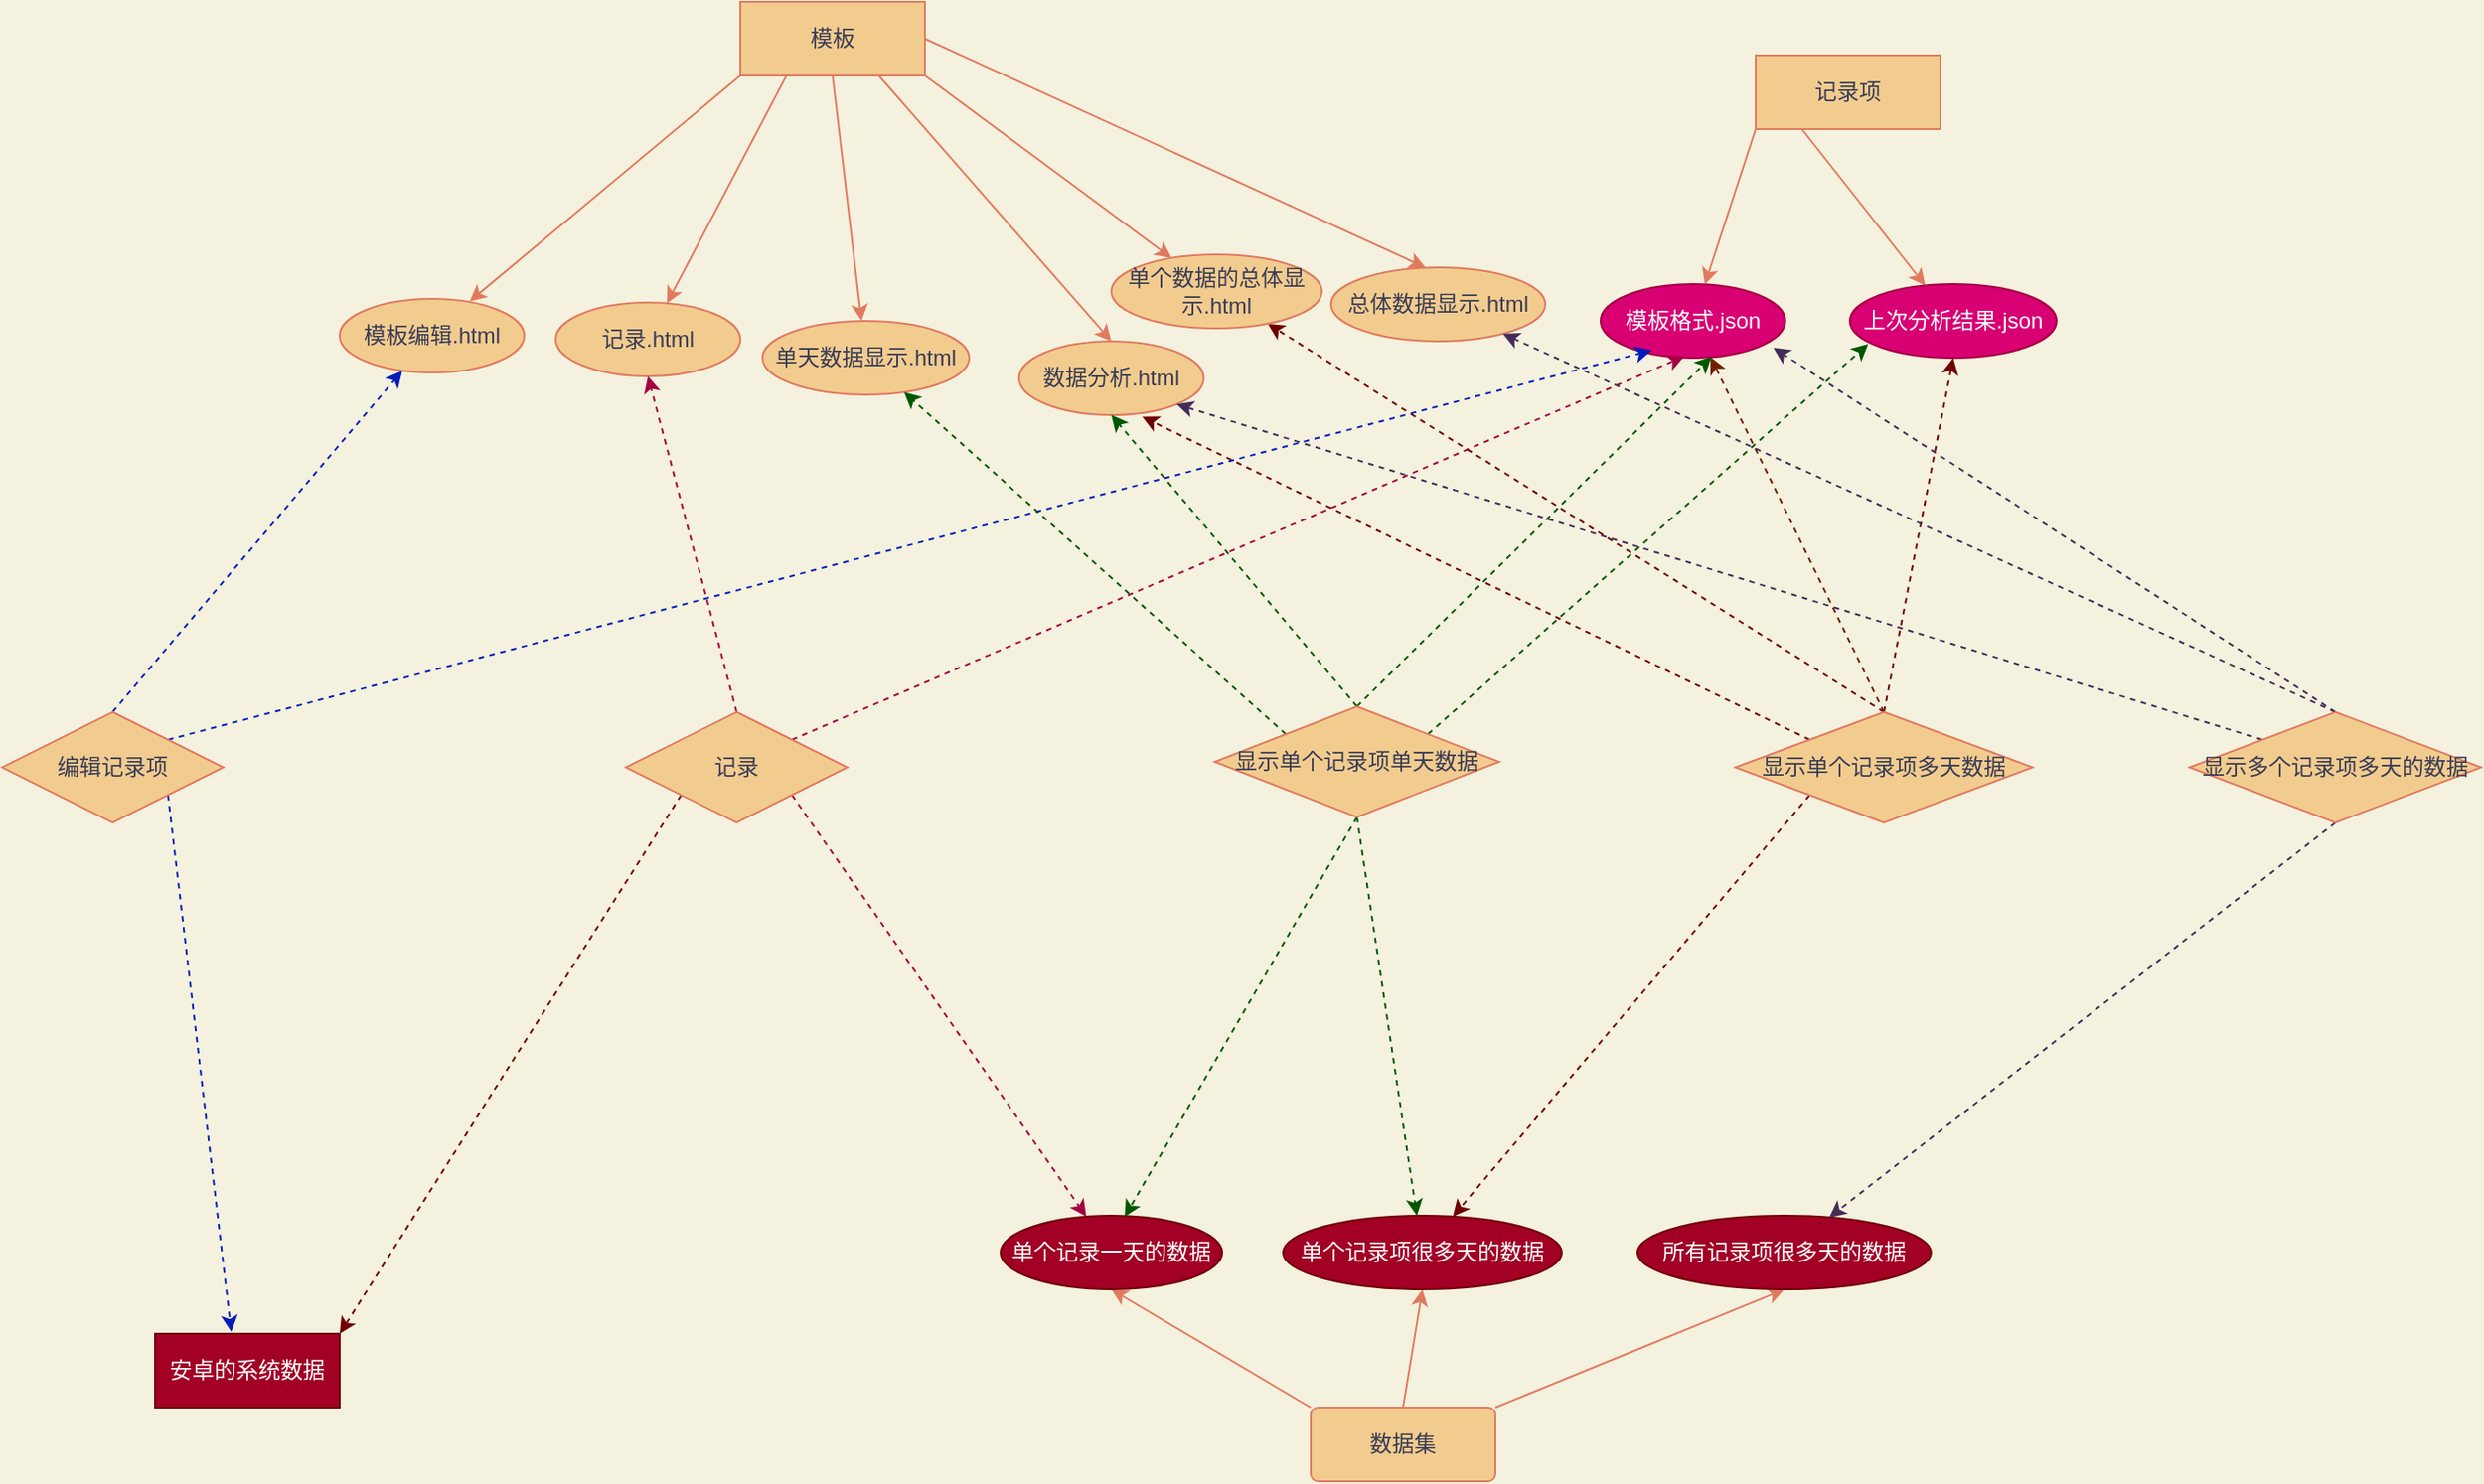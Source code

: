 <mxfile version="13.9.9" type="device"><diagram id="exTjilfBtq1SMOQJMK-v" name="第 1 页"><mxGraphModel dx="1394" dy="1312" grid="0" gridSize="10" guides="1" tooltips="1" connect="1" arrows="1" fold="1" page="0" pageScale="1" pageWidth="827" pageHeight="1169" background="#F4F1DE" math="0" shadow="0"><root><mxCell id="0"/><mxCell id="1" parent="0"/><mxCell id="vbub4yWCvqMmQxIefjcv-10" style="rounded=1;sketch=0;orthogonalLoop=1;jettySize=auto;html=1;exitX=0;exitY=1;exitDx=0;exitDy=0;entryX=0.704;entryY=0.035;entryDx=0;entryDy=0;entryPerimeter=0;strokeColor=#E07A5F;fillColor=#F2CC8F;fontColor=#393C56;" parent="1" source="vbub4yWCvqMmQxIefjcv-1" target="vbub4yWCvqMmQxIefjcv-2" edge="1"><mxGeometry relative="1" as="geometry"/></mxCell><mxCell id="vbub4yWCvqMmQxIefjcv-11" style="edgeStyle=none;rounded=1;sketch=0;orthogonalLoop=1;jettySize=auto;html=1;exitX=0.25;exitY=1;exitDx=0;exitDy=0;strokeColor=#E07A5F;fillColor=#F2CC8F;fontColor=#393C56;" parent="1" source="vbub4yWCvqMmQxIefjcv-1" target="vbub4yWCvqMmQxIefjcv-4" edge="1"><mxGeometry relative="1" as="geometry"/></mxCell><mxCell id="vbub4yWCvqMmQxIefjcv-12" style="edgeStyle=none;rounded=1;sketch=0;orthogonalLoop=1;jettySize=auto;html=1;exitX=0.5;exitY=1;exitDx=0;exitDy=0;strokeColor=#E07A5F;fillColor=#F2CC8F;fontColor=#393C56;" parent="1" source="vbub4yWCvqMmQxIefjcv-1" target="vbub4yWCvqMmQxIefjcv-5" edge="1"><mxGeometry relative="1" as="geometry"/></mxCell><mxCell id="vbub4yWCvqMmQxIefjcv-19" style="edgeStyle=none;rounded=1;sketch=0;orthogonalLoop=1;jettySize=auto;html=1;exitX=0.75;exitY=1;exitDx=0;exitDy=0;entryX=0.5;entryY=0;entryDx=0;entryDy=0;strokeColor=#E07A5F;fillColor=#F2CC8F;fontColor=#393C56;" parent="1" source="vbub4yWCvqMmQxIefjcv-1" target="vbub4yWCvqMmQxIefjcv-17" edge="1"><mxGeometry relative="1" as="geometry"/></mxCell><mxCell id="vbub4yWCvqMmQxIefjcv-20" style="edgeStyle=none;rounded=1;sketch=0;orthogonalLoop=1;jettySize=auto;html=1;exitX=1;exitY=0.5;exitDx=0;exitDy=0;entryX=0.441;entryY=0.001;entryDx=0;entryDy=0;entryPerimeter=0;strokeColor=#E07A5F;fillColor=#F2CC8F;fontColor=#393C56;" parent="1" source="vbub4yWCvqMmQxIefjcv-1" target="vbub4yWCvqMmQxIefjcv-15" edge="1"><mxGeometry relative="1" as="geometry"/></mxCell><mxCell id="vbub4yWCvqMmQxIefjcv-55" style="edgeStyle=none;rounded=1;sketch=0;orthogonalLoop=1;jettySize=auto;html=1;exitX=1;exitY=1;exitDx=0;exitDy=0;strokeColor=#E07A5F;fillColor=#F2CC8F;fontColor=#393C56;" parent="1" source="vbub4yWCvqMmQxIefjcv-1" target="vbub4yWCvqMmQxIefjcv-54" edge="1"><mxGeometry relative="1" as="geometry"/></mxCell><mxCell id="vbub4yWCvqMmQxIefjcv-1" value="模板" style="whiteSpace=wrap;html=1;align=center;rounded=0;sketch=0;strokeColor=#E07A5F;fillColor=#F2CC8F;fontColor=#393C56;" parent="1" vertex="1"><mxGeometry x="215" y="-727" width="100" height="40" as="geometry"/></mxCell><mxCell id="vbub4yWCvqMmQxIefjcv-2" value="模板编辑.html" style="ellipse;whiteSpace=wrap;html=1;align=center;rounded=0;sketch=0;strokeColor=#E07A5F;fillColor=#F2CC8F;fontColor=#393C56;" parent="1" vertex="1"><mxGeometry x="-2" y="-566" width="100" height="40" as="geometry"/></mxCell><mxCell id="vbub4yWCvqMmQxIefjcv-4" value="记录.html" style="ellipse;whiteSpace=wrap;html=1;align=center;rounded=0;sketch=0;strokeColor=#E07A5F;fillColor=#F2CC8F;fontColor=#393C56;" parent="1" vertex="1"><mxGeometry x="115" y="-564" width="100" height="40" as="geometry"/></mxCell><mxCell id="vbub4yWCvqMmQxIefjcv-5" value="单天数据显示.html" style="ellipse;whiteSpace=wrap;html=1;align=center;rounded=0;sketch=0;strokeColor=#E07A5F;fillColor=#F2CC8F;fontColor=#393C56;" parent="1" vertex="1"><mxGeometry x="227" y="-554" width="112" height="40" as="geometry"/></mxCell><mxCell id="vbub4yWCvqMmQxIefjcv-13" style="edgeStyle=none;rounded=1;sketch=0;orthogonalLoop=1;jettySize=auto;html=1;exitX=0;exitY=1;exitDx=0;exitDy=0;strokeColor=#E07A5F;fillColor=#F2CC8F;fontColor=#393C56;" parent="1" source="vbub4yWCvqMmQxIefjcv-6" target="vbub4yWCvqMmQxIefjcv-7" edge="1"><mxGeometry relative="1" as="geometry"/></mxCell><mxCell id="vbub4yWCvqMmQxIefjcv-14" style="edgeStyle=none;rounded=1;sketch=0;orthogonalLoop=1;jettySize=auto;html=1;exitX=0.25;exitY=1;exitDx=0;exitDy=0;strokeColor=#E07A5F;fillColor=#F2CC8F;fontColor=#393C56;" parent="1" source="vbub4yWCvqMmQxIefjcv-6" target="vbub4yWCvqMmQxIefjcv-9" edge="1"><mxGeometry relative="1" as="geometry"/></mxCell><mxCell id="vbub4yWCvqMmQxIefjcv-6" value="记录项" style="whiteSpace=wrap;html=1;align=center;rounded=0;sketch=0;strokeColor=#E07A5F;fillColor=#F2CC8F;fontColor=#393C56;" parent="1" vertex="1"><mxGeometry x="765" y="-698" width="100" height="40" as="geometry"/></mxCell><mxCell id="vbub4yWCvqMmQxIefjcv-7" value="模板格式.json" style="ellipse;whiteSpace=wrap;html=1;align=center;rounded=0;sketch=0;strokeColor=#A50040;fillColor=#d80073;fontColor=#ffffff;" parent="1" vertex="1"><mxGeometry x="681" y="-574" width="100" height="40" as="geometry"/></mxCell><mxCell id="vbub4yWCvqMmQxIefjcv-9" value="上次分析结果.json" style="ellipse;whiteSpace=wrap;html=1;align=center;rounded=0;sketch=0;strokeColor=#A50040;fillColor=#d80073;fontColor=#ffffff;" parent="1" vertex="1"><mxGeometry x="816" y="-574" width="112" height="40" as="geometry"/></mxCell><mxCell id="vbub4yWCvqMmQxIefjcv-15" value="总体数据显示.html" style="ellipse;whiteSpace=wrap;html=1;align=center;rounded=0;sketch=0;strokeColor=#E07A5F;fillColor=#F2CC8F;fontColor=#393C56;" parent="1" vertex="1"><mxGeometry x="535" y="-583" width="116" height="40" as="geometry"/></mxCell><mxCell id="vbub4yWCvqMmQxIefjcv-17" value="数据分析.html" style="ellipse;whiteSpace=wrap;html=1;align=center;rounded=0;sketch=0;strokeColor=#E07A5F;fillColor=#F2CC8F;fontColor=#393C56;" parent="1" vertex="1"><mxGeometry x="366" y="-543" width="100" height="40" as="geometry"/></mxCell><mxCell id="vbub4yWCvqMmQxIefjcv-25" style="edgeStyle=none;rounded=1;sketch=0;orthogonalLoop=1;jettySize=auto;html=1;exitX=0;exitY=0;exitDx=0;exitDy=0;entryX=0.5;entryY=1;entryDx=0;entryDy=0;strokeColor=#E07A5F;fillColor=#F2CC8F;fontColor=#393C56;" parent="1" source="vbub4yWCvqMmQxIefjcv-21" target="vbub4yWCvqMmQxIefjcv-22" edge="1"><mxGeometry relative="1" as="geometry"/></mxCell><mxCell id="vbub4yWCvqMmQxIefjcv-26" style="edgeStyle=none;rounded=1;sketch=0;orthogonalLoop=1;jettySize=auto;html=1;exitX=0.5;exitY=0;exitDx=0;exitDy=0;entryX=0.5;entryY=1;entryDx=0;entryDy=0;strokeColor=#E07A5F;fillColor=#F2CC8F;fontColor=#393C56;" parent="1" source="vbub4yWCvqMmQxIefjcv-21" target="vbub4yWCvqMmQxIefjcv-23" edge="1"><mxGeometry relative="1" as="geometry"/></mxCell><mxCell id="vbub4yWCvqMmQxIefjcv-27" style="edgeStyle=none;rounded=1;sketch=0;orthogonalLoop=1;jettySize=auto;html=1;exitX=1;exitY=0;exitDx=0;exitDy=0;entryX=0.5;entryY=1;entryDx=0;entryDy=0;strokeColor=#E07A5F;fillColor=#F2CC8F;fontColor=#393C56;" parent="1" source="vbub4yWCvqMmQxIefjcv-21" target="vbub4yWCvqMmQxIefjcv-24" edge="1"><mxGeometry relative="1" as="geometry"/></mxCell><mxCell id="vbub4yWCvqMmQxIefjcv-21" value="数据集" style="rounded=1;arcSize=10;whiteSpace=wrap;html=1;align=center;sketch=0;strokeColor=#E07A5F;fillColor=#F2CC8F;fontColor=#393C56;" parent="1" vertex="1"><mxGeometry x="524" y="35" width="100" height="40" as="geometry"/></mxCell><mxCell id="vbub4yWCvqMmQxIefjcv-22" value="单个记录一天的数据" style="ellipse;whiteSpace=wrap;html=1;align=center;rounded=0;sketch=0;strokeColor=#6F0000;fillColor=#a20025;fontColor=#ffffff;" parent="1" vertex="1"><mxGeometry x="356" y="-69" width="120" height="40" as="geometry"/></mxCell><mxCell id="vbub4yWCvqMmQxIefjcv-23" value="单个记录项很多天的数据" style="ellipse;whiteSpace=wrap;html=1;align=center;rounded=0;sketch=0;strokeColor=#6F0000;fillColor=#a20025;fontColor=#ffffff;" parent="1" vertex="1"><mxGeometry x="509" y="-69" width="151" height="40" as="geometry"/></mxCell><mxCell id="vbub4yWCvqMmQxIefjcv-24" value="所有记录项很多天的数据" style="ellipse;whiteSpace=wrap;html=1;align=center;rounded=0;sketch=0;strokeColor=#6F0000;fillColor=#a20025;fontColor=#ffffff;" parent="1" vertex="1"><mxGeometry x="701" y="-69" width="159" height="40" as="geometry"/></mxCell><mxCell id="vbub4yWCvqMmQxIefjcv-34" style="edgeStyle=none;rounded=1;sketch=0;orthogonalLoop=1;jettySize=auto;html=1;exitX=0.5;exitY=0;exitDx=0;exitDy=0;strokeColor=#001DBC;fillColor=#0050ef;fontColor=#393C56;dashed=1;" parent="1" source="vbub4yWCvqMmQxIefjcv-29" target="vbub4yWCvqMmQxIefjcv-2" edge="1"><mxGeometry relative="1" as="geometry"/></mxCell><mxCell id="vbub4yWCvqMmQxIefjcv-35" style="edgeStyle=none;rounded=1;sketch=0;orthogonalLoop=1;jettySize=auto;html=1;exitX=1;exitY=0;exitDx=0;exitDy=0;entryX=0.276;entryY=0.898;entryDx=0;entryDy=0;entryPerimeter=0;dashed=1;strokeColor=#001DBC;fillColor=#0050ef;fontColor=#393C56;" parent="1" source="vbub4yWCvqMmQxIefjcv-29" target="vbub4yWCvqMmQxIefjcv-7" edge="1"><mxGeometry relative="1" as="geometry"/></mxCell><mxCell id="vbub4yWCvqMmQxIefjcv-37" style="edgeStyle=none;rounded=1;sketch=0;orthogonalLoop=1;jettySize=auto;html=1;exitX=1;exitY=1;exitDx=0;exitDy=0;entryX=0.413;entryY=-0.025;entryDx=0;entryDy=0;entryPerimeter=0;dashed=1;strokeColor=#001DBC;fillColor=#0050ef;fontColor=#393C56;" parent="1" source="vbub4yWCvqMmQxIefjcv-29" target="vbub4yWCvqMmQxIefjcv-36" edge="1"><mxGeometry relative="1" as="geometry"/></mxCell><mxCell id="vbub4yWCvqMmQxIefjcv-29" value="编辑记录项" style="shape=rhombus;perimeter=rhombusPerimeter;whiteSpace=wrap;html=1;align=center;rounded=0;sketch=0;strokeColor=#E07A5F;fillColor=#F2CC8F;fontColor=#393C56;" parent="1" vertex="1"><mxGeometry x="-185" y="-342" width="120" height="60" as="geometry"/></mxCell><mxCell id="vbub4yWCvqMmQxIefjcv-38" style="edgeStyle=none;rounded=1;sketch=0;orthogonalLoop=1;jettySize=auto;html=1;exitX=0.5;exitY=0;exitDx=0;exitDy=0;entryX=0.5;entryY=1;entryDx=0;entryDy=0;dashed=1;strokeColor=#A50040;fillColor=#d80073;fontColor=#393C56;" parent="1" source="vbub4yWCvqMmQxIefjcv-30" target="vbub4yWCvqMmQxIefjcv-4" edge="1"><mxGeometry relative="1" as="geometry"/></mxCell><mxCell id="vbub4yWCvqMmQxIefjcv-39" style="edgeStyle=none;rounded=1;sketch=0;orthogonalLoop=1;jettySize=auto;html=1;exitX=1;exitY=0;exitDx=0;exitDy=0;entryX=0.453;entryY=0.979;entryDx=0;entryDy=0;entryPerimeter=0;dashed=1;strokeColor=#A50040;fillColor=#d80073;fontColor=#393C56;" parent="1" source="vbub4yWCvqMmQxIefjcv-30" target="vbub4yWCvqMmQxIefjcv-7" edge="1"><mxGeometry relative="1" as="geometry"/></mxCell><mxCell id="vbub4yWCvqMmQxIefjcv-40" style="edgeStyle=none;rounded=1;sketch=0;orthogonalLoop=1;jettySize=auto;html=1;exitX=1;exitY=1;exitDx=0;exitDy=0;dashed=1;strokeColor=#A50040;fillColor=#d80073;fontColor=#393C56;" parent="1" source="vbub4yWCvqMmQxIefjcv-30" target="vbub4yWCvqMmQxIefjcv-22" edge="1"><mxGeometry relative="1" as="geometry"/></mxCell><mxCell id="vbub4yWCvqMmQxIefjcv-41" style="edgeStyle=none;rounded=1;sketch=0;orthogonalLoop=1;jettySize=auto;html=1;exitX=0;exitY=1;exitDx=0;exitDy=0;entryX=1;entryY=0;entryDx=0;entryDy=0;dashed=1;strokeColor=#6F0000;fillColor=#a20025;fontColor=#393C56;" parent="1" source="vbub4yWCvqMmQxIefjcv-30" target="vbub4yWCvqMmQxIefjcv-36" edge="1"><mxGeometry relative="1" as="geometry"/></mxCell><mxCell id="vbub4yWCvqMmQxIefjcv-30" value="记录" style="shape=rhombus;perimeter=rhombusPerimeter;whiteSpace=wrap;html=1;align=center;rounded=0;sketch=0;strokeColor=#E07A5F;fillColor=#F2CC8F;fontColor=#393C56;" parent="1" vertex="1"><mxGeometry x="153" y="-342" width="120" height="60" as="geometry"/></mxCell><mxCell id="vbub4yWCvqMmQxIefjcv-42" style="edgeStyle=none;rounded=1;sketch=0;orthogonalLoop=1;jettySize=auto;html=1;exitX=0;exitY=0;exitDx=0;exitDy=0;dashed=1;strokeColor=#005700;fillColor=#008a00;fontColor=#393C56;" parent="1" source="vbub4yWCvqMmQxIefjcv-31" target="vbub4yWCvqMmQxIefjcv-5" edge="1"><mxGeometry relative="1" as="geometry"/></mxCell><mxCell id="vbub4yWCvqMmQxIefjcv-43" style="edgeStyle=none;rounded=1;sketch=0;orthogonalLoop=1;jettySize=auto;html=1;exitX=0.5;exitY=0;exitDx=0;exitDy=0;entryX=0.601;entryY=0.983;entryDx=0;entryDy=0;entryPerimeter=0;dashed=1;strokeColor=#005700;fillColor=#008a00;fontColor=#393C56;" parent="1" source="vbub4yWCvqMmQxIefjcv-31" target="vbub4yWCvqMmQxIefjcv-7" edge="1"><mxGeometry relative="1" as="geometry"/></mxCell><mxCell id="vbub4yWCvqMmQxIefjcv-44" style="edgeStyle=none;rounded=1;sketch=0;orthogonalLoop=1;jettySize=auto;html=1;exitX=1;exitY=0;exitDx=0;exitDy=0;entryX=0.089;entryY=0.812;entryDx=0;entryDy=0;entryPerimeter=0;dashed=1;strokeColor=#005700;fillColor=#008a00;fontColor=#393C56;" parent="1" source="vbub4yWCvqMmQxIefjcv-31" target="vbub4yWCvqMmQxIefjcv-9" edge="1"><mxGeometry relative="1" as="geometry"/></mxCell><mxCell id="vbub4yWCvqMmQxIefjcv-45" style="edgeStyle=none;rounded=1;sketch=0;orthogonalLoop=1;jettySize=auto;html=1;exitX=0.5;exitY=0;exitDx=0;exitDy=0;entryX=0.5;entryY=1;entryDx=0;entryDy=0;dashed=1;strokeColor=#005700;fillColor=#008a00;fontColor=#393C56;" parent="1" source="vbub4yWCvqMmQxIefjcv-31" target="vbub4yWCvqMmQxIefjcv-17" edge="1"><mxGeometry relative="1" as="geometry"/></mxCell><mxCell id="vbub4yWCvqMmQxIefjcv-46" style="edgeStyle=none;rounded=1;sketch=0;orthogonalLoop=1;jettySize=auto;html=1;exitX=0.5;exitY=1;exitDx=0;exitDy=0;dashed=1;strokeColor=#005700;fillColor=#008a00;fontColor=#393C56;" parent="1" source="vbub4yWCvqMmQxIefjcv-31" target="vbub4yWCvqMmQxIefjcv-23" edge="1"><mxGeometry relative="1" as="geometry"/></mxCell><mxCell id="vbub4yWCvqMmQxIefjcv-47" style="edgeStyle=none;rounded=1;sketch=0;orthogonalLoop=1;jettySize=auto;html=1;exitX=0.5;exitY=1;exitDx=0;exitDy=0;entryX=0.56;entryY=0.016;entryDx=0;entryDy=0;entryPerimeter=0;dashed=1;strokeColor=#005700;fillColor=#008a00;fontColor=#393C56;" parent="1" source="vbub4yWCvqMmQxIefjcv-31" target="vbub4yWCvqMmQxIefjcv-22" edge="1"><mxGeometry relative="1" as="geometry"/></mxCell><mxCell id="vbub4yWCvqMmQxIefjcv-31" value="显示单个记录项单天数据" style="shape=rhombus;perimeter=rhombusPerimeter;whiteSpace=wrap;html=1;align=center;rounded=0;sketch=0;strokeColor=#E07A5F;fillColor=#F2CC8F;fontColor=#393C56;" parent="1" vertex="1"><mxGeometry x="472" y="-345" width="154" height="60" as="geometry"/></mxCell><mxCell id="vbub4yWCvqMmQxIefjcv-49" style="edgeStyle=none;rounded=1;sketch=0;orthogonalLoop=1;jettySize=auto;html=1;exitX=0;exitY=0;exitDx=0;exitDy=0;entryX=0.667;entryY=1.023;entryDx=0;entryDy=0;entryPerimeter=0;dashed=1;strokeColor=#6F0000;fillColor=#a20025;fontColor=#393C56;" parent="1" source="vbub4yWCvqMmQxIefjcv-32" target="vbub4yWCvqMmQxIefjcv-17" edge="1"><mxGeometry relative="1" as="geometry"/></mxCell><mxCell id="vbub4yWCvqMmQxIefjcv-50" style="edgeStyle=none;rounded=1;sketch=0;orthogonalLoop=1;jettySize=auto;html=1;exitX=0.5;exitY=0;exitDx=0;exitDy=0;dashed=1;strokeColor=#6F0000;fillColor=#a20025;fontColor=#393C56;" parent="1" source="vbub4yWCvqMmQxIefjcv-32" target="vbub4yWCvqMmQxIefjcv-54" edge="1"><mxGeometry relative="1" as="geometry"/></mxCell><mxCell id="vbub4yWCvqMmQxIefjcv-51" style="edgeStyle=none;rounded=1;sketch=0;orthogonalLoop=1;jettySize=auto;html=1;exitX=0.5;exitY=0;exitDx=0;exitDy=0;entryX=0.5;entryY=1;entryDx=0;entryDy=0;dashed=1;strokeColor=#6F0000;fillColor=#a20025;fontColor=#393C56;" parent="1" source="vbub4yWCvqMmQxIefjcv-32" target="vbub4yWCvqMmQxIefjcv-9" edge="1"><mxGeometry relative="1" as="geometry"/></mxCell><mxCell id="vbub4yWCvqMmQxIefjcv-52" style="edgeStyle=none;rounded=1;sketch=0;orthogonalLoop=1;jettySize=auto;html=1;exitX=0;exitY=1;exitDx=0;exitDy=0;dashed=1;strokeColor=#6F0000;fillColor=#a20025;fontColor=#393C56;" parent="1" source="vbub4yWCvqMmQxIefjcv-32" target="vbub4yWCvqMmQxIefjcv-23" edge="1"><mxGeometry relative="1" as="geometry"/></mxCell><mxCell id="vbub4yWCvqMmQxIefjcv-57" style="edgeStyle=none;rounded=1;sketch=0;orthogonalLoop=1;jettySize=auto;html=1;exitX=0.5;exitY=0;exitDx=0;exitDy=0;strokeColor=#6D1F00;fillColor=#a0522d;fontColor=#393C56;dashed=1;" parent="1" source="vbub4yWCvqMmQxIefjcv-32" target="vbub4yWCvqMmQxIefjcv-7" edge="1"><mxGeometry relative="1" as="geometry"/></mxCell><mxCell id="vbub4yWCvqMmQxIefjcv-32" value="显示单个记录项多天数据" style="shape=rhombus;perimeter=rhombusPerimeter;whiteSpace=wrap;html=1;align=center;rounded=0;sketch=0;strokeColor=#E07A5F;fillColor=#F2CC8F;fontColor=#393C56;" parent="1" vertex="1"><mxGeometry x="754" y="-342" width="161" height="60" as="geometry"/></mxCell><mxCell id="vbub4yWCvqMmQxIefjcv-53" style="edgeStyle=none;rounded=1;sketch=0;orthogonalLoop=1;jettySize=auto;html=1;exitX=0;exitY=0;exitDx=0;exitDy=0;entryX=1;entryY=1;entryDx=0;entryDy=0;dashed=1;strokeColor=#432D57;fillColor=#76608a;fontColor=#393C56;" parent="1" source="vbub4yWCvqMmQxIefjcv-33" target="vbub4yWCvqMmQxIefjcv-17" edge="1"><mxGeometry relative="1" as="geometry"/></mxCell><mxCell id="vbub4yWCvqMmQxIefjcv-59" style="edgeStyle=none;rounded=1;sketch=0;orthogonalLoop=1;jettySize=auto;html=1;exitX=0.5;exitY=0;exitDx=0;exitDy=0;dashed=1;strokeColor=#432D57;fillColor=#76608a;fontColor=#393C56;" parent="1" source="vbub4yWCvqMmQxIefjcv-33" target="vbub4yWCvqMmQxIefjcv-15" edge="1"><mxGeometry relative="1" as="geometry"/></mxCell><mxCell id="vbub4yWCvqMmQxIefjcv-60" style="edgeStyle=none;rounded=1;sketch=0;orthogonalLoop=1;jettySize=auto;html=1;exitX=0.5;exitY=0;exitDx=0;exitDy=0;entryX=0.936;entryY=0.864;entryDx=0;entryDy=0;entryPerimeter=0;dashed=1;strokeColor=#432D57;fillColor=#76608a;fontColor=#393C56;" parent="1" source="vbub4yWCvqMmQxIefjcv-33" target="vbub4yWCvqMmQxIefjcv-7" edge="1"><mxGeometry relative="1" as="geometry"/></mxCell><mxCell id="vbub4yWCvqMmQxIefjcv-61" style="edgeStyle=none;rounded=1;sketch=0;orthogonalLoop=1;jettySize=auto;html=1;exitX=0.5;exitY=1;exitDx=0;exitDy=0;dashed=1;strokeColor=#432D57;fillColor=#76608a;fontColor=#393C56;" parent="1" source="vbub4yWCvqMmQxIefjcv-33" target="vbub4yWCvqMmQxIefjcv-24" edge="1"><mxGeometry relative="1" as="geometry"/></mxCell><mxCell id="vbub4yWCvqMmQxIefjcv-33" value="显示多个记录项多天的数据" style="shape=rhombus;perimeter=rhombusPerimeter;whiteSpace=wrap;html=1;align=center;rounded=0;sketch=0;strokeColor=#E07A5F;fillColor=#F2CC8F;fontColor=#393C56;" parent="1" vertex="1"><mxGeometry x="1000" y="-342" width="158" height="60" as="geometry"/></mxCell><mxCell id="vbub4yWCvqMmQxIefjcv-36" value="安卓的系统数据" style="whiteSpace=wrap;html=1;align=center;rounded=0;sketch=0;strokeColor=#6F0000;fillColor=#a20025;fontColor=#ffffff;" parent="1" vertex="1"><mxGeometry x="-102" y="-5" width="100" height="40" as="geometry"/></mxCell><mxCell id="vbub4yWCvqMmQxIefjcv-54" value="单个数据的总体显示.html" style="ellipse;whiteSpace=wrap;html=1;align=center;rounded=0;sketch=0;strokeColor=#E07A5F;fillColor=#F2CC8F;fontColor=#393C56;" parent="1" vertex="1"><mxGeometry x="416" y="-590" width="114" height="40" as="geometry"/></mxCell></root></mxGraphModel></diagram></mxfile>